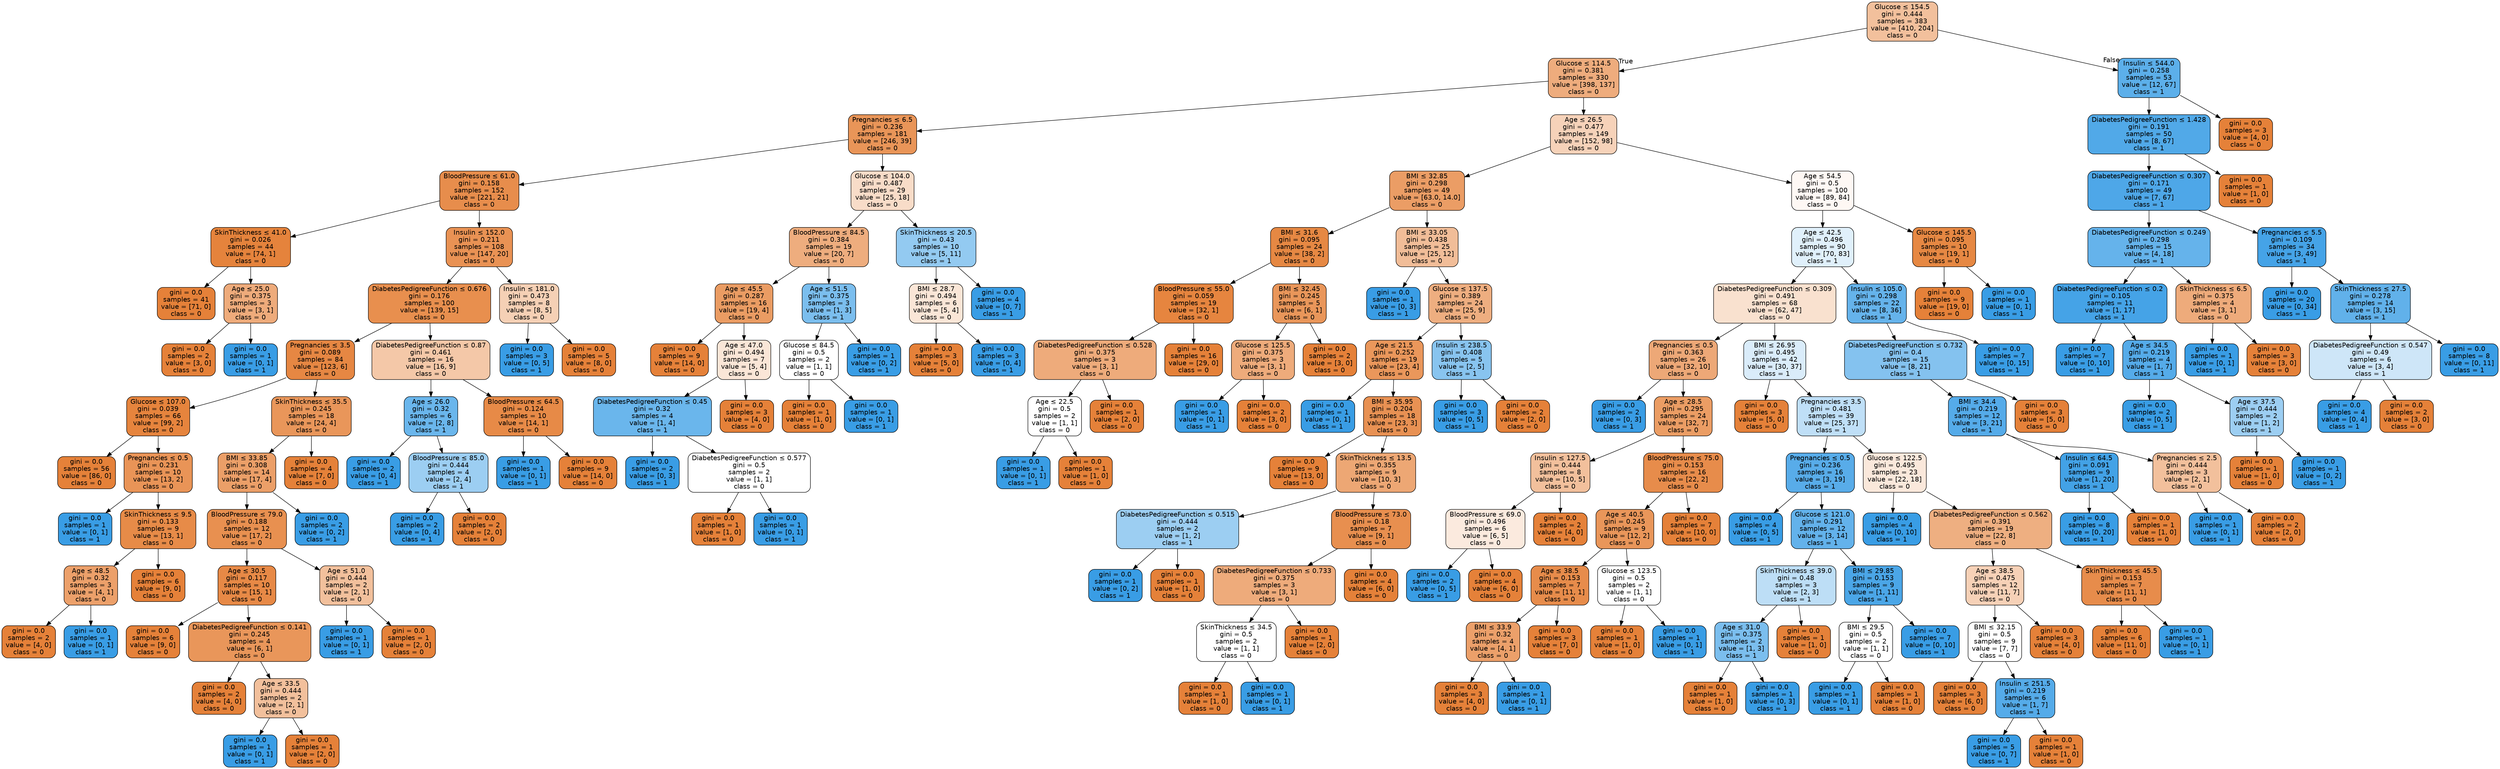 digraph Tree {
node [shape=box, style="filled, rounded", color="black", fontname="helvetica"] ;
edge [fontname="helvetica"] ;
0 [label=<Glucose &le; 154.5<br/>gini = 0.444<br/>samples = 383<br/>value = [410, 204]<br/>class = 0>, fillcolor="#f2c09c"] ;
1 [label=<Glucose &le; 114.5<br/>gini = 0.381<br/>samples = 330<br/>value = [398, 137]<br/>class = 0>, fillcolor="#eeac7d"] ;
0 -> 1 [labeldistance=2.5, labelangle=45, headlabel="True"] ;
2 [label=<Pregnancies &le; 6.5<br/>gini = 0.236<br/>samples = 181<br/>value = [246, 39]<br/>class = 0>, fillcolor="#e99558"] ;
1 -> 2 ;
3 [label=<BloodPressure &le; 61.0<br/>gini = 0.158<br/>samples = 152<br/>value = [221, 21]<br/>class = 0>, fillcolor="#e78d4c"] ;
2 -> 3 ;
4 [label=<SkinThickness &le; 41.0<br/>gini = 0.026<br/>samples = 44<br/>value = [74, 1]<br/>class = 0>, fillcolor="#e5833c"] ;
3 -> 4 ;
5 [label=<gini = 0.0<br/>samples = 41<br/>value = [71, 0]<br/>class = 0>, fillcolor="#e58139"] ;
4 -> 5 ;
6 [label=<Age &le; 25.0<br/>gini = 0.375<br/>samples = 3<br/>value = [3, 1]<br/>class = 0>, fillcolor="#eeab7b"] ;
4 -> 6 ;
7 [label=<gini = 0.0<br/>samples = 2<br/>value = [3, 0]<br/>class = 0>, fillcolor="#e58139"] ;
6 -> 7 ;
8 [label=<gini = 0.0<br/>samples = 1<br/>value = [0, 1]<br/>class = 1>, fillcolor="#399de5"] ;
6 -> 8 ;
9 [label=<Insulin &le; 152.0<br/>gini = 0.211<br/>samples = 108<br/>value = [147, 20]<br/>class = 0>, fillcolor="#e99254"] ;
3 -> 9 ;
10 [label=<DiabetesPedigreeFunction &le; 0.676<br/>gini = 0.176<br/>samples = 100<br/>value = [139, 15]<br/>class = 0>, fillcolor="#e88f4e"] ;
9 -> 10 ;
11 [label=<Pregnancies &le; 3.5<br/>gini = 0.089<br/>samples = 84<br/>value = [123, 6]<br/>class = 0>, fillcolor="#e68743"] ;
10 -> 11 ;
12 [label=<Glucose &le; 107.0<br/>gini = 0.039<br/>samples = 66<br/>value = [99, 2]<br/>class = 0>, fillcolor="#e6843d"] ;
11 -> 12 ;
13 [label=<gini = 0.0<br/>samples = 56<br/>value = [86, 0]<br/>class = 0>, fillcolor="#e58139"] ;
12 -> 13 ;
14 [label=<Pregnancies &le; 0.5<br/>gini = 0.231<br/>samples = 10<br/>value = [13, 2]<br/>class = 0>, fillcolor="#e99457"] ;
12 -> 14 ;
15 [label=<gini = 0.0<br/>samples = 1<br/>value = [0, 1]<br/>class = 1>, fillcolor="#399de5"] ;
14 -> 15 ;
16 [label=<SkinThickness &le; 9.5<br/>gini = 0.133<br/>samples = 9<br/>value = [13, 1]<br/>class = 0>, fillcolor="#e78b48"] ;
14 -> 16 ;
17 [label=<Age &le; 48.5<br/>gini = 0.32<br/>samples = 3<br/>value = [4, 1]<br/>class = 0>, fillcolor="#eca06a"] ;
16 -> 17 ;
18 [label=<gini = 0.0<br/>samples = 2<br/>value = [4, 0]<br/>class = 0>, fillcolor="#e58139"] ;
17 -> 18 ;
19 [label=<gini = 0.0<br/>samples = 1<br/>value = [0, 1]<br/>class = 1>, fillcolor="#399de5"] ;
17 -> 19 ;
20 [label=<gini = 0.0<br/>samples = 6<br/>value = [9, 0]<br/>class = 0>, fillcolor="#e58139"] ;
16 -> 20 ;
21 [label=<SkinThickness &le; 35.5<br/>gini = 0.245<br/>samples = 18<br/>value = [24, 4]<br/>class = 0>, fillcolor="#e9965a"] ;
11 -> 21 ;
22 [label=<BMI &le; 33.85<br/>gini = 0.308<br/>samples = 14<br/>value = [17, 4]<br/>class = 0>, fillcolor="#eb9f68"] ;
21 -> 22 ;
23 [label=<BloodPressure &le; 79.0<br/>gini = 0.188<br/>samples = 12<br/>value = [17, 2]<br/>class = 0>, fillcolor="#e89050"] ;
22 -> 23 ;
24 [label=<Age &le; 30.5<br/>gini = 0.117<br/>samples = 10<br/>value = [15, 1]<br/>class = 0>, fillcolor="#e78946"] ;
23 -> 24 ;
25 [label=<gini = 0.0<br/>samples = 6<br/>value = [9, 0]<br/>class = 0>, fillcolor="#e58139"] ;
24 -> 25 ;
26 [label=<DiabetesPedigreeFunction &le; 0.141<br/>gini = 0.245<br/>samples = 4<br/>value = [6, 1]<br/>class = 0>, fillcolor="#e9965a"] ;
24 -> 26 ;
27 [label=<gini = 0.0<br/>samples = 2<br/>value = [4, 0]<br/>class = 0>, fillcolor="#e58139"] ;
26 -> 27 ;
28 [label=<Age &le; 33.5<br/>gini = 0.444<br/>samples = 2<br/>value = [2, 1]<br/>class = 0>, fillcolor="#f2c09c"] ;
26 -> 28 ;
29 [label=<gini = 0.0<br/>samples = 1<br/>value = [0, 1]<br/>class = 1>, fillcolor="#399de5"] ;
28 -> 29 ;
30 [label=<gini = 0.0<br/>samples = 1<br/>value = [2, 0]<br/>class = 0>, fillcolor="#e58139"] ;
28 -> 30 ;
31 [label=<Age &le; 51.0<br/>gini = 0.444<br/>samples = 2<br/>value = [2, 1]<br/>class = 0>, fillcolor="#f2c09c"] ;
23 -> 31 ;
32 [label=<gini = 0.0<br/>samples = 1<br/>value = [0, 1]<br/>class = 1>, fillcolor="#399de5"] ;
31 -> 32 ;
33 [label=<gini = 0.0<br/>samples = 1<br/>value = [2, 0]<br/>class = 0>, fillcolor="#e58139"] ;
31 -> 33 ;
34 [label=<gini = 0.0<br/>samples = 2<br/>value = [0, 2]<br/>class = 1>, fillcolor="#399de5"] ;
22 -> 34 ;
35 [label=<gini = 0.0<br/>samples = 4<br/>value = [7, 0]<br/>class = 0>, fillcolor="#e58139"] ;
21 -> 35 ;
36 [label=<DiabetesPedigreeFunction &le; 0.87<br/>gini = 0.461<br/>samples = 16<br/>value = [16, 9]<br/>class = 0>, fillcolor="#f4c8a8"] ;
10 -> 36 ;
37 [label=<Age &le; 26.0<br/>gini = 0.32<br/>samples = 6<br/>value = [2, 8]<br/>class = 1>, fillcolor="#6ab6ec"] ;
36 -> 37 ;
38 [label=<gini = 0.0<br/>samples = 2<br/>value = [0, 4]<br/>class = 1>, fillcolor="#399de5"] ;
37 -> 38 ;
39 [label=<BloodPressure &le; 85.0<br/>gini = 0.444<br/>samples = 4<br/>value = [2, 4]<br/>class = 1>, fillcolor="#9ccef2"] ;
37 -> 39 ;
40 [label=<gini = 0.0<br/>samples = 2<br/>value = [0, 4]<br/>class = 1>, fillcolor="#399de5"] ;
39 -> 40 ;
41 [label=<gini = 0.0<br/>samples = 2<br/>value = [2, 0]<br/>class = 0>, fillcolor="#e58139"] ;
39 -> 41 ;
42 [label=<BloodPressure &le; 64.5<br/>gini = 0.124<br/>samples = 10<br/>value = [14, 1]<br/>class = 0>, fillcolor="#e78a47"] ;
36 -> 42 ;
43 [label=<gini = 0.0<br/>samples = 1<br/>value = [0, 1]<br/>class = 1>, fillcolor="#399de5"] ;
42 -> 43 ;
44 [label=<gini = 0.0<br/>samples = 9<br/>value = [14, 0]<br/>class = 0>, fillcolor="#e58139"] ;
42 -> 44 ;
45 [label=<Insulin &le; 181.0<br/>gini = 0.473<br/>samples = 8<br/>value = [8, 5]<br/>class = 0>, fillcolor="#f5d0b5"] ;
9 -> 45 ;
46 [label=<gini = 0.0<br/>samples = 3<br/>value = [0, 5]<br/>class = 1>, fillcolor="#399de5"] ;
45 -> 46 ;
47 [label=<gini = 0.0<br/>samples = 5<br/>value = [8, 0]<br/>class = 0>, fillcolor="#e58139"] ;
45 -> 47 ;
48 [label=<Glucose &le; 104.0<br/>gini = 0.487<br/>samples = 29<br/>value = [25, 18]<br/>class = 0>, fillcolor="#f8dcc8"] ;
2 -> 48 ;
49 [label=<BloodPressure &le; 84.5<br/>gini = 0.384<br/>samples = 19<br/>value = [20, 7]<br/>class = 0>, fillcolor="#eead7e"] ;
48 -> 49 ;
50 [label=<Age &le; 45.5<br/>gini = 0.287<br/>samples = 16<br/>value = [19, 4]<br/>class = 0>, fillcolor="#ea9c63"] ;
49 -> 50 ;
51 [label=<gini = 0.0<br/>samples = 9<br/>value = [14, 0]<br/>class = 0>, fillcolor="#e58139"] ;
50 -> 51 ;
52 [label=<Age &le; 47.0<br/>gini = 0.494<br/>samples = 7<br/>value = [5, 4]<br/>class = 0>, fillcolor="#fae6d7"] ;
50 -> 52 ;
53 [label=<DiabetesPedigreeFunction &le; 0.45<br/>gini = 0.32<br/>samples = 4<br/>value = [1, 4]<br/>class = 1>, fillcolor="#6ab6ec"] ;
52 -> 53 ;
54 [label=<gini = 0.0<br/>samples = 2<br/>value = [0, 3]<br/>class = 1>, fillcolor="#399de5"] ;
53 -> 54 ;
55 [label=<DiabetesPedigreeFunction &le; 0.577<br/>gini = 0.5<br/>samples = 2<br/>value = [1, 1]<br/>class = 0>, fillcolor="#ffffff"] ;
53 -> 55 ;
56 [label=<gini = 0.0<br/>samples = 1<br/>value = [1, 0]<br/>class = 0>, fillcolor="#e58139"] ;
55 -> 56 ;
57 [label=<gini = 0.0<br/>samples = 1<br/>value = [0, 1]<br/>class = 1>, fillcolor="#399de5"] ;
55 -> 57 ;
58 [label=<gini = 0.0<br/>samples = 3<br/>value = [4, 0]<br/>class = 0>, fillcolor="#e58139"] ;
52 -> 58 ;
59 [label=<Age &le; 51.5<br/>gini = 0.375<br/>samples = 3<br/>value = [1, 3]<br/>class = 1>, fillcolor="#7bbeee"] ;
49 -> 59 ;
60 [label=<Glucose &le; 84.5<br/>gini = 0.5<br/>samples = 2<br/>value = [1, 1]<br/>class = 0>, fillcolor="#ffffff"] ;
59 -> 60 ;
61 [label=<gini = 0.0<br/>samples = 1<br/>value = [1, 0]<br/>class = 0>, fillcolor="#e58139"] ;
60 -> 61 ;
62 [label=<gini = 0.0<br/>samples = 1<br/>value = [0, 1]<br/>class = 1>, fillcolor="#399de5"] ;
60 -> 62 ;
63 [label=<gini = 0.0<br/>samples = 1<br/>value = [0, 2]<br/>class = 1>, fillcolor="#399de5"] ;
59 -> 63 ;
64 [label=<SkinThickness &le; 20.5<br/>gini = 0.43<br/>samples = 10<br/>value = [5, 11]<br/>class = 1>, fillcolor="#93caf1"] ;
48 -> 64 ;
65 [label=<BMI &le; 28.7<br/>gini = 0.494<br/>samples = 6<br/>value = [5, 4]<br/>class = 0>, fillcolor="#fae6d7"] ;
64 -> 65 ;
66 [label=<gini = 0.0<br/>samples = 3<br/>value = [5, 0]<br/>class = 0>, fillcolor="#e58139"] ;
65 -> 66 ;
67 [label=<gini = 0.0<br/>samples = 3<br/>value = [0, 4]<br/>class = 1>, fillcolor="#399de5"] ;
65 -> 67 ;
68 [label=<gini = 0.0<br/>samples = 4<br/>value = [0, 7]<br/>class = 1>, fillcolor="#399de5"] ;
64 -> 68 ;
69 [label=<Age &le; 26.5<br/>gini = 0.477<br/>samples = 149<br/>value = [152, 98]<br/>class = 0>, fillcolor="#f6d2b9"] ;
1 -> 69 ;
70 [label=<BMI &le; 32.85<br/>gini = 0.298<br/>samples = 49<br/>value = [63.0, 14.0]<br/>class = 0>, fillcolor="#eb9d65"] ;
69 -> 70 ;
71 [label=<BMI &le; 31.6<br/>gini = 0.095<br/>samples = 24<br/>value = [38, 2]<br/>class = 0>, fillcolor="#e68843"] ;
70 -> 71 ;
72 [label=<BloodPressure &le; 55.0<br/>gini = 0.059<br/>samples = 19<br/>value = [32, 1]<br/>class = 0>, fillcolor="#e6853f"] ;
71 -> 72 ;
73 [label=<DiabetesPedigreeFunction &le; 0.528<br/>gini = 0.375<br/>samples = 3<br/>value = [3, 1]<br/>class = 0>, fillcolor="#eeab7b"] ;
72 -> 73 ;
74 [label=<Age &le; 22.5<br/>gini = 0.5<br/>samples = 2<br/>value = [1, 1]<br/>class = 0>, fillcolor="#ffffff"] ;
73 -> 74 ;
75 [label=<gini = 0.0<br/>samples = 1<br/>value = [0, 1]<br/>class = 1>, fillcolor="#399de5"] ;
74 -> 75 ;
76 [label=<gini = 0.0<br/>samples = 1<br/>value = [1, 0]<br/>class = 0>, fillcolor="#e58139"] ;
74 -> 76 ;
77 [label=<gini = 0.0<br/>samples = 1<br/>value = [2, 0]<br/>class = 0>, fillcolor="#e58139"] ;
73 -> 77 ;
78 [label=<gini = 0.0<br/>samples = 16<br/>value = [29, 0]<br/>class = 0>, fillcolor="#e58139"] ;
72 -> 78 ;
79 [label=<BMI &le; 32.45<br/>gini = 0.245<br/>samples = 5<br/>value = [6, 1]<br/>class = 0>, fillcolor="#e9965a"] ;
71 -> 79 ;
80 [label=<Glucose &le; 125.5<br/>gini = 0.375<br/>samples = 3<br/>value = [3, 1]<br/>class = 0>, fillcolor="#eeab7b"] ;
79 -> 80 ;
81 [label=<gini = 0.0<br/>samples = 1<br/>value = [0, 1]<br/>class = 1>, fillcolor="#399de5"] ;
80 -> 81 ;
82 [label=<gini = 0.0<br/>samples = 2<br/>value = [3, 0]<br/>class = 0>, fillcolor="#e58139"] ;
80 -> 82 ;
83 [label=<gini = 0.0<br/>samples = 2<br/>value = [3, 0]<br/>class = 0>, fillcolor="#e58139"] ;
79 -> 83 ;
84 [label=<BMI &le; 33.05<br/>gini = 0.438<br/>samples = 25<br/>value = [25, 12]<br/>class = 0>, fillcolor="#f1bd98"] ;
70 -> 84 ;
85 [label=<gini = 0.0<br/>samples = 1<br/>value = [0, 3]<br/>class = 1>, fillcolor="#399de5"] ;
84 -> 85 ;
86 [label=<Glucose &le; 137.5<br/>gini = 0.389<br/>samples = 24<br/>value = [25, 9]<br/>class = 0>, fillcolor="#eeae80"] ;
84 -> 86 ;
87 [label=<Age &le; 21.5<br/>gini = 0.252<br/>samples = 19<br/>value = [23, 4]<br/>class = 0>, fillcolor="#ea975b"] ;
86 -> 87 ;
88 [label=<gini = 0.0<br/>samples = 1<br/>value = [0, 1]<br/>class = 1>, fillcolor="#399de5"] ;
87 -> 88 ;
89 [label=<BMI &le; 35.95<br/>gini = 0.204<br/>samples = 18<br/>value = [23, 3]<br/>class = 0>, fillcolor="#e89153"] ;
87 -> 89 ;
90 [label=<gini = 0.0<br/>samples = 9<br/>value = [13, 0]<br/>class = 0>, fillcolor="#e58139"] ;
89 -> 90 ;
91 [label=<SkinThickness &le; 13.5<br/>gini = 0.355<br/>samples = 9<br/>value = [10, 3]<br/>class = 0>, fillcolor="#eda774"] ;
89 -> 91 ;
92 [label=<DiabetesPedigreeFunction &le; 0.515<br/>gini = 0.444<br/>samples = 2<br/>value = [1, 2]<br/>class = 1>, fillcolor="#9ccef2"] ;
91 -> 92 ;
93 [label=<gini = 0.0<br/>samples = 1<br/>value = [0, 2]<br/>class = 1>, fillcolor="#399de5"] ;
92 -> 93 ;
94 [label=<gini = 0.0<br/>samples = 1<br/>value = [1, 0]<br/>class = 0>, fillcolor="#e58139"] ;
92 -> 94 ;
95 [label=<BloodPressure &le; 73.0<br/>gini = 0.18<br/>samples = 7<br/>value = [9, 1]<br/>class = 0>, fillcolor="#e88f4f"] ;
91 -> 95 ;
96 [label=<DiabetesPedigreeFunction &le; 0.733<br/>gini = 0.375<br/>samples = 3<br/>value = [3, 1]<br/>class = 0>, fillcolor="#eeab7b"] ;
95 -> 96 ;
97 [label=<SkinThickness &le; 34.5<br/>gini = 0.5<br/>samples = 2<br/>value = [1, 1]<br/>class = 0>, fillcolor="#ffffff"] ;
96 -> 97 ;
98 [label=<gini = 0.0<br/>samples = 1<br/>value = [1, 0]<br/>class = 0>, fillcolor="#e58139"] ;
97 -> 98 ;
99 [label=<gini = 0.0<br/>samples = 1<br/>value = [0, 1]<br/>class = 1>, fillcolor="#399de5"] ;
97 -> 99 ;
100 [label=<gini = 0.0<br/>samples = 1<br/>value = [2, 0]<br/>class = 0>, fillcolor="#e58139"] ;
96 -> 100 ;
101 [label=<gini = 0.0<br/>samples = 4<br/>value = [6, 0]<br/>class = 0>, fillcolor="#e58139"] ;
95 -> 101 ;
102 [label=<Insulin &le; 238.5<br/>gini = 0.408<br/>samples = 5<br/>value = [2, 5]<br/>class = 1>, fillcolor="#88c4ef"] ;
86 -> 102 ;
103 [label=<gini = 0.0<br/>samples = 3<br/>value = [0, 5]<br/>class = 1>, fillcolor="#399de5"] ;
102 -> 103 ;
104 [label=<gini = 0.0<br/>samples = 2<br/>value = [2, 0]<br/>class = 0>, fillcolor="#e58139"] ;
102 -> 104 ;
105 [label=<Age &le; 54.5<br/>gini = 0.5<br/>samples = 100<br/>value = [89, 84]<br/>class = 0>, fillcolor="#fef8f4"] ;
69 -> 105 ;
106 [label=<Age &le; 42.5<br/>gini = 0.496<br/>samples = 90<br/>value = [70, 83]<br/>class = 1>, fillcolor="#e0f0fb"] ;
105 -> 106 ;
107 [label=<DiabetesPedigreeFunction &le; 0.309<br/>gini = 0.491<br/>samples = 68<br/>value = [62, 47]<br/>class = 0>, fillcolor="#f9e1cf"] ;
106 -> 107 ;
108 [label=<Pregnancies &le; 0.5<br/>gini = 0.363<br/>samples = 26<br/>value = [32, 10]<br/>class = 0>, fillcolor="#eda877"] ;
107 -> 108 ;
109 [label=<gini = 0.0<br/>samples = 2<br/>value = [0, 3]<br/>class = 1>, fillcolor="#399de5"] ;
108 -> 109 ;
110 [label=<Age &le; 28.5<br/>gini = 0.295<br/>samples = 24<br/>value = [32, 7]<br/>class = 0>, fillcolor="#eb9d64"] ;
108 -> 110 ;
111 [label=<Insulin &le; 127.5<br/>gini = 0.444<br/>samples = 8<br/>value = [10, 5]<br/>class = 0>, fillcolor="#f2c09c"] ;
110 -> 111 ;
112 [label=<BloodPressure &le; 69.0<br/>gini = 0.496<br/>samples = 6<br/>value = [6, 5]<br/>class = 0>, fillcolor="#fbeade"] ;
111 -> 112 ;
113 [label=<gini = 0.0<br/>samples = 2<br/>value = [0, 5]<br/>class = 1>, fillcolor="#399de5"] ;
112 -> 113 ;
114 [label=<gini = 0.0<br/>samples = 4<br/>value = [6, 0]<br/>class = 0>, fillcolor="#e58139"] ;
112 -> 114 ;
115 [label=<gini = 0.0<br/>samples = 2<br/>value = [4, 0]<br/>class = 0>, fillcolor="#e58139"] ;
111 -> 115 ;
116 [label=<BloodPressure &le; 75.0<br/>gini = 0.153<br/>samples = 16<br/>value = [22, 2]<br/>class = 0>, fillcolor="#e78c4b"] ;
110 -> 116 ;
117 [label=<Age &le; 40.5<br/>gini = 0.245<br/>samples = 9<br/>value = [12, 2]<br/>class = 0>, fillcolor="#e9965a"] ;
116 -> 117 ;
118 [label=<Age &le; 38.5<br/>gini = 0.153<br/>samples = 7<br/>value = [11, 1]<br/>class = 0>, fillcolor="#e78c4b"] ;
117 -> 118 ;
119 [label=<BMI &le; 33.9<br/>gini = 0.32<br/>samples = 4<br/>value = [4, 1]<br/>class = 0>, fillcolor="#eca06a"] ;
118 -> 119 ;
120 [label=<gini = 0.0<br/>samples = 3<br/>value = [4, 0]<br/>class = 0>, fillcolor="#e58139"] ;
119 -> 120 ;
121 [label=<gini = 0.0<br/>samples = 1<br/>value = [0, 1]<br/>class = 1>, fillcolor="#399de5"] ;
119 -> 121 ;
122 [label=<gini = 0.0<br/>samples = 3<br/>value = [7, 0]<br/>class = 0>, fillcolor="#e58139"] ;
118 -> 122 ;
123 [label=<Glucose &le; 123.5<br/>gini = 0.5<br/>samples = 2<br/>value = [1, 1]<br/>class = 0>, fillcolor="#ffffff"] ;
117 -> 123 ;
124 [label=<gini = 0.0<br/>samples = 1<br/>value = [1, 0]<br/>class = 0>, fillcolor="#e58139"] ;
123 -> 124 ;
125 [label=<gini = 0.0<br/>samples = 1<br/>value = [0, 1]<br/>class = 1>, fillcolor="#399de5"] ;
123 -> 125 ;
126 [label=<gini = 0.0<br/>samples = 7<br/>value = [10, 0]<br/>class = 0>, fillcolor="#e58139"] ;
116 -> 126 ;
127 [label=<BMI &le; 26.95<br/>gini = 0.495<br/>samples = 42<br/>value = [30, 37]<br/>class = 1>, fillcolor="#daecfa"] ;
107 -> 127 ;
128 [label=<gini = 0.0<br/>samples = 3<br/>value = [5, 0]<br/>class = 0>, fillcolor="#e58139"] ;
127 -> 128 ;
129 [label=<Pregnancies &le; 3.5<br/>gini = 0.481<br/>samples = 39<br/>value = [25, 37]<br/>class = 1>, fillcolor="#bfdff7"] ;
127 -> 129 ;
130 [label=<Pregnancies &le; 0.5<br/>gini = 0.236<br/>samples = 16<br/>value = [3, 19]<br/>class = 1>, fillcolor="#58ace9"] ;
129 -> 130 ;
131 [label=<gini = 0.0<br/>samples = 4<br/>value = [0, 5]<br/>class = 1>, fillcolor="#399de5"] ;
130 -> 131 ;
132 [label=<Glucose &le; 121.0<br/>gini = 0.291<br/>samples = 12<br/>value = [3, 14]<br/>class = 1>, fillcolor="#63b2eb"] ;
130 -> 132 ;
133 [label=<SkinThickness &le; 39.0<br/>gini = 0.48<br/>samples = 3<br/>value = [2, 3]<br/>class = 1>, fillcolor="#bddef6"] ;
132 -> 133 ;
134 [label=<Age &le; 31.0<br/>gini = 0.375<br/>samples = 2<br/>value = [1, 3]<br/>class = 1>, fillcolor="#7bbeee"] ;
133 -> 134 ;
135 [label=<gini = 0.0<br/>samples = 1<br/>value = [1, 0]<br/>class = 0>, fillcolor="#e58139"] ;
134 -> 135 ;
136 [label=<gini = 0.0<br/>samples = 1<br/>value = [0, 3]<br/>class = 1>, fillcolor="#399de5"] ;
134 -> 136 ;
137 [label=<gini = 0.0<br/>samples = 1<br/>value = [1, 0]<br/>class = 0>, fillcolor="#e58139"] ;
133 -> 137 ;
138 [label=<BMI &le; 29.85<br/>gini = 0.153<br/>samples = 9<br/>value = [1, 11]<br/>class = 1>, fillcolor="#4ba6e7"] ;
132 -> 138 ;
139 [label=<BMI &le; 29.5<br/>gini = 0.5<br/>samples = 2<br/>value = [1, 1]<br/>class = 0>, fillcolor="#ffffff"] ;
138 -> 139 ;
140 [label=<gini = 0.0<br/>samples = 1<br/>value = [0, 1]<br/>class = 1>, fillcolor="#399de5"] ;
139 -> 140 ;
141 [label=<gini = 0.0<br/>samples = 1<br/>value = [1, 0]<br/>class = 0>, fillcolor="#e58139"] ;
139 -> 141 ;
142 [label=<gini = 0.0<br/>samples = 7<br/>value = [0, 10]<br/>class = 1>, fillcolor="#399de5"] ;
138 -> 142 ;
143 [label=<Glucose &le; 122.5<br/>gini = 0.495<br/>samples = 23<br/>value = [22, 18]<br/>class = 0>, fillcolor="#fae8db"] ;
129 -> 143 ;
144 [label=<gini = 0.0<br/>samples = 4<br/>value = [0, 10]<br/>class = 1>, fillcolor="#399de5"] ;
143 -> 144 ;
145 [label=<DiabetesPedigreeFunction &le; 0.562<br/>gini = 0.391<br/>samples = 19<br/>value = [22, 8]<br/>class = 0>, fillcolor="#eeaf81"] ;
143 -> 145 ;
146 [label=<Age &le; 38.5<br/>gini = 0.475<br/>samples = 12<br/>value = [11, 7]<br/>class = 0>, fillcolor="#f6d1b7"] ;
145 -> 146 ;
147 [label=<BMI &le; 32.15<br/>gini = 0.5<br/>samples = 9<br/>value = [7, 7]<br/>class = 0>, fillcolor="#ffffff"] ;
146 -> 147 ;
148 [label=<gini = 0.0<br/>samples = 3<br/>value = [6, 0]<br/>class = 0>, fillcolor="#e58139"] ;
147 -> 148 ;
149 [label=<Insulin &le; 251.5<br/>gini = 0.219<br/>samples = 6<br/>value = [1, 7]<br/>class = 1>, fillcolor="#55abe9"] ;
147 -> 149 ;
150 [label=<gini = 0.0<br/>samples = 5<br/>value = [0, 7]<br/>class = 1>, fillcolor="#399de5"] ;
149 -> 150 ;
151 [label=<gini = 0.0<br/>samples = 1<br/>value = [1, 0]<br/>class = 0>, fillcolor="#e58139"] ;
149 -> 151 ;
152 [label=<gini = 0.0<br/>samples = 3<br/>value = [4, 0]<br/>class = 0>, fillcolor="#e58139"] ;
146 -> 152 ;
153 [label=<SkinThickness &le; 45.5<br/>gini = 0.153<br/>samples = 7<br/>value = [11, 1]<br/>class = 0>, fillcolor="#e78c4b"] ;
145 -> 153 ;
154 [label=<gini = 0.0<br/>samples = 6<br/>value = [11, 0]<br/>class = 0>, fillcolor="#e58139"] ;
153 -> 154 ;
155 [label=<gini = 0.0<br/>samples = 1<br/>value = [0, 1]<br/>class = 1>, fillcolor="#399de5"] ;
153 -> 155 ;
156 [label=<Insulin &le; 105.0<br/>gini = 0.298<br/>samples = 22<br/>value = [8, 36]<br/>class = 1>, fillcolor="#65b3eb"] ;
106 -> 156 ;
157 [label=<DiabetesPedigreeFunction &le; 0.732<br/>gini = 0.4<br/>samples = 15<br/>value = [8, 21]<br/>class = 1>, fillcolor="#84c2ef"] ;
156 -> 157 ;
158 [label=<BMI &le; 34.4<br/>gini = 0.219<br/>samples = 12<br/>value = [3, 21]<br/>class = 1>, fillcolor="#55abe9"] ;
157 -> 158 ;
159 [label=<Insulin &le; 64.5<br/>gini = 0.091<br/>samples = 9<br/>value = [1, 20]<br/>class = 1>, fillcolor="#43a2e6"] ;
158 -> 159 ;
160 [label=<gini = 0.0<br/>samples = 8<br/>value = [0, 20]<br/>class = 1>, fillcolor="#399de5"] ;
159 -> 160 ;
161 [label=<gini = 0.0<br/>samples = 1<br/>value = [1, 0]<br/>class = 0>, fillcolor="#e58139"] ;
159 -> 161 ;
162 [label=<Pregnancies &le; 2.5<br/>gini = 0.444<br/>samples = 3<br/>value = [2, 1]<br/>class = 0>, fillcolor="#f2c09c"] ;
158 -> 162 ;
163 [label=<gini = 0.0<br/>samples = 1<br/>value = [0, 1]<br/>class = 1>, fillcolor="#399de5"] ;
162 -> 163 ;
164 [label=<gini = 0.0<br/>samples = 2<br/>value = [2, 0]<br/>class = 0>, fillcolor="#e58139"] ;
162 -> 164 ;
165 [label=<gini = 0.0<br/>samples = 3<br/>value = [5, 0]<br/>class = 0>, fillcolor="#e58139"] ;
157 -> 165 ;
166 [label=<gini = 0.0<br/>samples = 7<br/>value = [0, 15]<br/>class = 1>, fillcolor="#399de5"] ;
156 -> 166 ;
167 [label=<Glucose &le; 145.5<br/>gini = 0.095<br/>samples = 10<br/>value = [19, 1]<br/>class = 0>, fillcolor="#e68843"] ;
105 -> 167 ;
168 [label=<gini = 0.0<br/>samples = 9<br/>value = [19, 0]<br/>class = 0>, fillcolor="#e58139"] ;
167 -> 168 ;
169 [label=<gini = 0.0<br/>samples = 1<br/>value = [0, 1]<br/>class = 1>, fillcolor="#399de5"] ;
167 -> 169 ;
170 [label=<Insulin &le; 544.0<br/>gini = 0.258<br/>samples = 53<br/>value = [12, 67]<br/>class = 1>, fillcolor="#5cafea"] ;
0 -> 170 [labeldistance=2.5, labelangle=-45, headlabel="False"] ;
171 [label=<DiabetesPedigreeFunction &le; 1.428<br/>gini = 0.191<br/>samples = 50<br/>value = [8, 67]<br/>class = 1>, fillcolor="#51a9e8"] ;
170 -> 171 ;
172 [label=<DiabetesPedigreeFunction &le; 0.307<br/>gini = 0.171<br/>samples = 49<br/>value = [7, 67]<br/>class = 1>, fillcolor="#4ea7e8"] ;
171 -> 172 ;
173 [label=<DiabetesPedigreeFunction &le; 0.249<br/>gini = 0.298<br/>samples = 15<br/>value = [4, 18]<br/>class = 1>, fillcolor="#65b3eb"] ;
172 -> 173 ;
174 [label=<DiabetesPedigreeFunction &le; 0.2<br/>gini = 0.105<br/>samples = 11<br/>value = [1, 17]<br/>class = 1>, fillcolor="#45a3e7"] ;
173 -> 174 ;
175 [label=<gini = 0.0<br/>samples = 7<br/>value = [0, 10]<br/>class = 1>, fillcolor="#399de5"] ;
174 -> 175 ;
176 [label=<Age &le; 34.5<br/>gini = 0.219<br/>samples = 4<br/>value = [1, 7]<br/>class = 1>, fillcolor="#55abe9"] ;
174 -> 176 ;
177 [label=<gini = 0.0<br/>samples = 2<br/>value = [0, 5]<br/>class = 1>, fillcolor="#399de5"] ;
176 -> 177 ;
178 [label=<Age &le; 37.5<br/>gini = 0.444<br/>samples = 2<br/>value = [1, 2]<br/>class = 1>, fillcolor="#9ccef2"] ;
176 -> 178 ;
179 [label=<gini = 0.0<br/>samples = 1<br/>value = [1, 0]<br/>class = 0>, fillcolor="#e58139"] ;
178 -> 179 ;
180 [label=<gini = 0.0<br/>samples = 1<br/>value = [0, 2]<br/>class = 1>, fillcolor="#399de5"] ;
178 -> 180 ;
181 [label=<SkinThickness &le; 6.5<br/>gini = 0.375<br/>samples = 4<br/>value = [3, 1]<br/>class = 0>, fillcolor="#eeab7b"] ;
173 -> 181 ;
182 [label=<gini = 0.0<br/>samples = 1<br/>value = [0, 1]<br/>class = 1>, fillcolor="#399de5"] ;
181 -> 182 ;
183 [label=<gini = 0.0<br/>samples = 3<br/>value = [3, 0]<br/>class = 0>, fillcolor="#e58139"] ;
181 -> 183 ;
184 [label=<Pregnancies &le; 5.5<br/>gini = 0.109<br/>samples = 34<br/>value = [3, 49]<br/>class = 1>, fillcolor="#45a3e7"] ;
172 -> 184 ;
185 [label=<gini = 0.0<br/>samples = 20<br/>value = [0, 34]<br/>class = 1>, fillcolor="#399de5"] ;
184 -> 185 ;
186 [label=<SkinThickness &le; 27.5<br/>gini = 0.278<br/>samples = 14<br/>value = [3, 15]<br/>class = 1>, fillcolor="#61b1ea"] ;
184 -> 186 ;
187 [label=<DiabetesPedigreeFunction &le; 0.547<br/>gini = 0.49<br/>samples = 6<br/>value = [3, 4]<br/>class = 1>, fillcolor="#cee6f8"] ;
186 -> 187 ;
188 [label=<gini = 0.0<br/>samples = 4<br/>value = [0, 4]<br/>class = 1>, fillcolor="#399de5"] ;
187 -> 188 ;
189 [label=<gini = 0.0<br/>samples = 2<br/>value = [3, 0]<br/>class = 0>, fillcolor="#e58139"] ;
187 -> 189 ;
190 [label=<gini = 0.0<br/>samples = 8<br/>value = [0, 11]<br/>class = 1>, fillcolor="#399de5"] ;
186 -> 190 ;
191 [label=<gini = 0.0<br/>samples = 1<br/>value = [1, 0]<br/>class = 0>, fillcolor="#e58139"] ;
171 -> 191 ;
192 [label=<gini = 0.0<br/>samples = 3<br/>value = [4, 0]<br/>class = 0>, fillcolor="#e58139"] ;
170 -> 192 ;
}